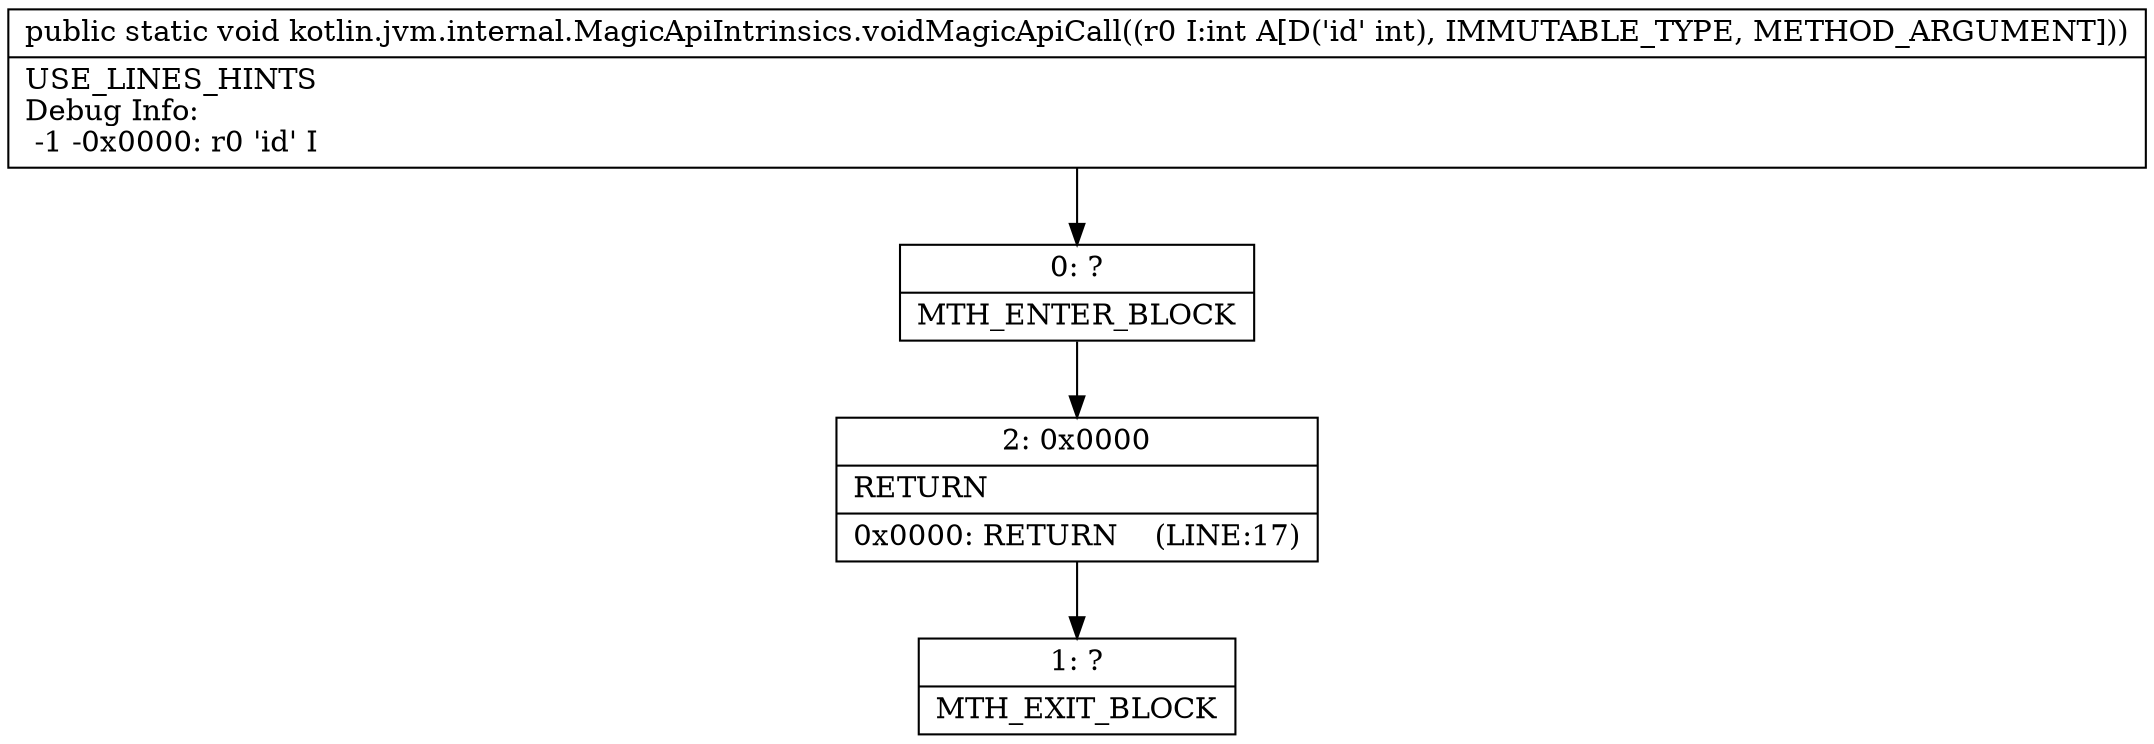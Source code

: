 digraph "CFG forkotlin.jvm.internal.MagicApiIntrinsics.voidMagicApiCall(I)V" {
Node_0 [shape=record,label="{0\:\ ?|MTH_ENTER_BLOCK\l}"];
Node_2 [shape=record,label="{2\:\ 0x0000|RETURN\l|0x0000: RETURN    (LINE:17)\l}"];
Node_1 [shape=record,label="{1\:\ ?|MTH_EXIT_BLOCK\l}"];
MethodNode[shape=record,label="{public static void kotlin.jvm.internal.MagicApiIntrinsics.voidMagicApiCall((r0 I:int A[D('id' int), IMMUTABLE_TYPE, METHOD_ARGUMENT]))  | USE_LINES_HINTS\lDebug Info:\l  \-1 \-0x0000: r0 'id' I\l}"];
MethodNode -> Node_0;Node_0 -> Node_2;
Node_2 -> Node_1;
}

